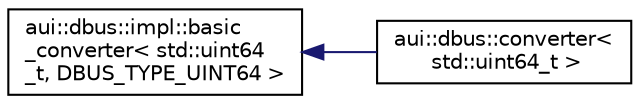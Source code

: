 digraph "Graphical Class Hierarchy"
{
 // LATEX_PDF_SIZE
  edge [fontname="Helvetica",fontsize="10",labelfontname="Helvetica",labelfontsize="10"];
  node [fontname="Helvetica",fontsize="10",shape=record];
  rankdir="LR";
  Node0 [label="aui::dbus::impl::basic\l_converter\< std::uint64\l_t, DBUS_TYPE_UINT64 \>",height=0.2,width=0.4,color="black", fillcolor="white", style="filled",URL="$structaui_1_1dbus_1_1impl_1_1basic__converter.html",tooltip=" "];
  Node0 -> Node1 [dir="back",color="midnightblue",fontsize="10",style="solid",fontname="Helvetica"];
  Node1 [label="aui::dbus::converter\<\l std::uint64_t \>",height=0.2,width=0.4,color="black", fillcolor="white", style="filled",URL="$structaui_1_1dbus_1_1converter_3_01std_1_1uint64__t_01_4.html",tooltip=" "];
}
